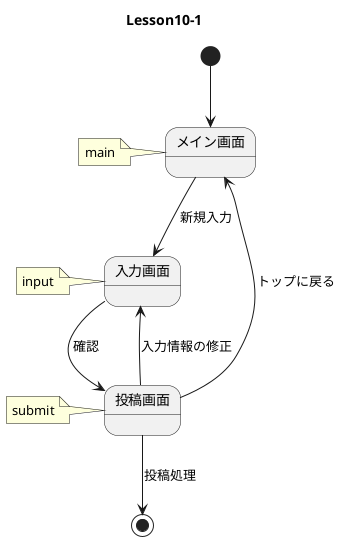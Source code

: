 @startuml

title Lesson10-1

[*] --> メイン画面
メイン画面 --> 入力画面: 新規入力
入力画面 --> 投稿画面: 確認
投稿画面 --> メイン画面: トップに戻る
投稿画面 --> 入力画面: 入力情報の修正
投稿画面 --> [*]: 投稿処理

note left of メイン画面 : main
note left of 入力画面 : input
note left of 投稿画面 : submit



@enduml 